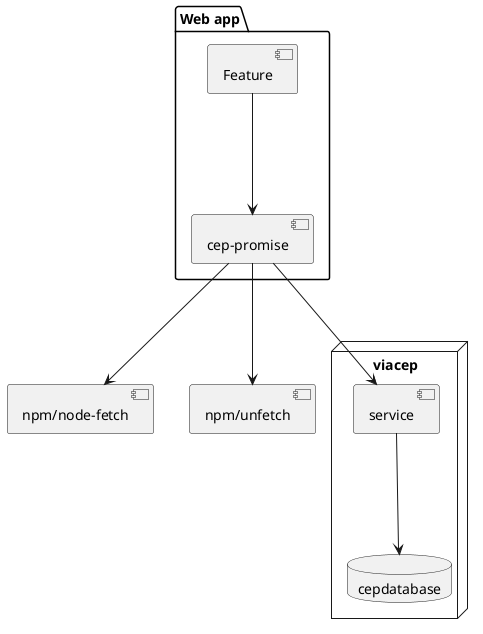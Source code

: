 @startuml

node "viacep" {
  [service] ---> cepdatabase
  
  database "cepdatabase" {
    
  }
}

package "Web app" {
  [Feature] ---> [cep-promise]
  [cep-promise] ---> service
}


[cep-promise] ---> [npm/node-fetch]
[cep-promise] ---> [npm/unfetch]

@enduml
